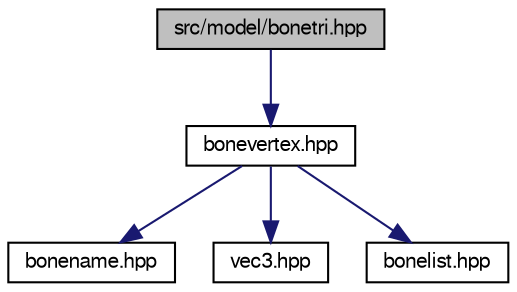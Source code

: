 digraph "src/model/bonetri.hpp"
{
 // LATEX_PDF_SIZE
  bgcolor="transparent";
  edge [fontname="FreeSans",fontsize="10",labelfontname="FreeSans",labelfontsize="10"];
  node [fontname="FreeSans",fontsize="10",shape=record];
  Node1 [label="src/model/bonetri.hpp",height=0.2,width=0.4,color="black", fillcolor="grey75", style="filled", fontcolor="black",tooltip=" "];
  Node1 -> Node2 [color="midnightblue",fontsize="10",style="solid",fontname="FreeSans"];
  Node2 [label="bonevertex.hpp",height=0.2,width=0.4,color="black",URL="$a01151.html",tooltip=" "];
  Node2 -> Node3 [color="midnightblue",fontsize="10",style="solid",fontname="FreeSans"];
  Node3 [label="bonename.hpp",height=0.2,width=0.4,color="black",URL="$a01139.html",tooltip=" "];
  Node2 -> Node4 [color="midnightblue",fontsize="10",style="solid",fontname="FreeSans"];
  Node4 [label="vec3.hpp",height=0.2,width=0.4,color="black",URL="$a01214.html",tooltip=" "];
  Node2 -> Node5 [color="midnightblue",fontsize="10",style="solid",fontname="FreeSans"];
  Node5 [label="bonelist.hpp",height=0.2,width=0.4,color="black",URL="$a01127.html",tooltip=" "];
}
